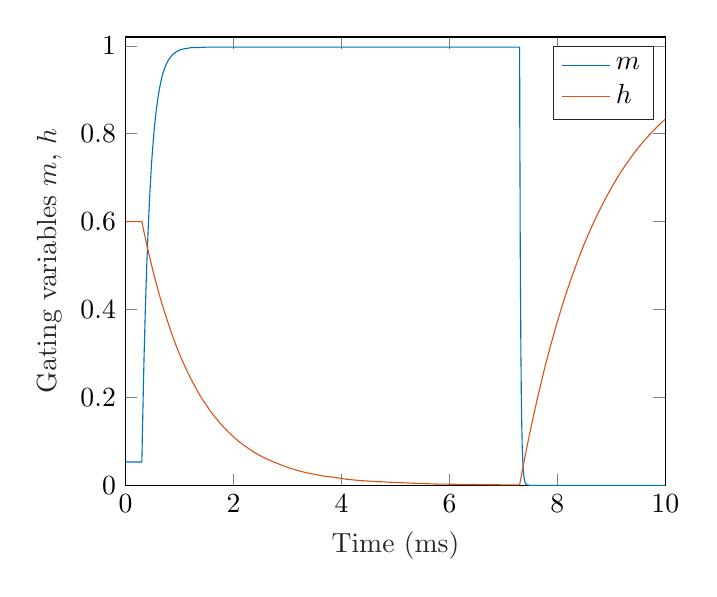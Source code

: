 % This file was created by matlab2tikz.
%
%The latest updates can be retrieved from
%  http://www.mathworks.com/matlabcentral/fileexchange/22022-matlab2tikz-matlab2tikz
%where you can also make suggestions and rate matlab2tikz.
%
\definecolor{mycolor1}{rgb}{0.0,0.447,0.741}%
\definecolor{mycolor2}{rgb}{0.85,0.325,0.098}%
%
\begin{tikzpicture}

\begin{axis}[%
xmin=0,
xmax=10,
xlabel style={font=\color{white!15!black}},
xlabel={Time (ms)},
ymin=0,
ymax=1.02,
ylabel style={font=\color{white!15!black}},
ylabel={Gating variables $m$, $h$},
axis background/.style={fill=white},
legend style={legend cell align=left, align=left, draw=white!15!black}
]
\addplot [color=mycolor1]
  table[row sep=crcr]{%
0	0.053\\
0.3	0.053\\
0.311	0.12\\
0.322	0.183\\
0.332	0.241\\
0.342	0.295\\
0.353	0.345\\
0.363	0.391\\
0.374	0.434\\
0.384	0.474\\
0.395	0.512\\
0.406	0.546\\
0.416	0.578\\
0.427	0.608\\
0.437	0.636\\
0.448	0.662\\
0.459	0.687\\
0.469	0.71\\
0.48	0.731\\
0.491	0.751\\
0.502	0.769\\
0.514	0.786\\
0.525	0.803\\
0.536	0.818\\
0.548	0.832\\
0.56	0.845\\
0.572	0.857\\
0.585	0.869\\
0.597	0.88\\
0.61	0.89\\
0.624	0.9\\
0.637	0.909\\
0.652	0.918\\
0.667	0.926\\
0.682	0.933\\
0.698	0.94\\
0.716	0.946\\
0.733	0.952\\
0.752	0.958\\
0.773	0.963\\
0.794	0.968\\
0.818	0.972\\
0.843	0.976\\
0.871	0.98\\
0.901	0.983\\
0.935	0.986\\
0.974	0.989\\
1.018	0.991\\
1.071	0.993\\
1.135	0.994\\
1.216	0.996\\
1.328	0.996\\
1.506	0.997\\
1.905	0.997\\
6.454	0.997\\
7.301	0.997\\
7.304	0.819\\
7.309	0.672\\
7.312	0.552\\
7.316	0.453\\
7.321	0.372\\
7.324	0.305\\
7.329	0.251\\
7.332	0.206\\
7.337	0.169\\
7.34	0.139\\
7.345	0.114\\
7.348	0.093\\
7.353	0.077\\
7.356	0.063\\
7.361	0.052\\
7.364	0.043\\
7.369	0.035\\
7.373	0.028\\
7.378	0.022\\
7.382	0.018\\
7.387	0.014\\
7.393	0.011\\
7.399	0.008\\
7.405	0.006\\
7.413	0.004\\
7.423	0.002\\
7.436	0.001\\
7.454	0.001\\
7.484	0.0\\
7.571	0.0\\
10	0.0\\
};
\addlegendentry{$m$}

\addplot [color=mycolor2]
  table[row sep=crcr]{%
0	0.6\\
0.301	0.6\\
0.339	0.577\\
0.378	0.555\\
0.416	0.534\\
0.456	0.514\\
0.496	0.493\\
0.537	0.473\\
0.579	0.454\\
0.621	0.435\\
0.664	0.417\\
0.709	0.399\\
0.754	0.382\\
0.799	0.365\\
0.845	0.348\\
0.893	0.332\\
0.942	0.316\\
0.991	0.301\\
1.042	0.286\\
1.094	0.272\\
1.147	0.258\\
1.202	0.244\\
1.258	0.231\\
1.315	0.218\\
1.375	0.205\\
1.436	0.193\\
1.499	0.182\\
1.564	0.17\\
1.631	0.159\\
1.7	0.149\\
1.772	0.138\\
1.845	0.129\\
1.923	0.119\\
2.002	0.11\\
2.086	0.101\\
2.172	0.093\\
2.263	0.085\\
2.357	0.077\\
2.457	0.07\\
2.561	0.063\\
2.671	0.057\\
2.788	0.051\\
2.911	0.045\\
3.042	0.039\\
3.183	0.034\\
3.335	0.029\\
3.498	0.025\\
3.676	0.021\\
3.872	0.018\\
4.087	0.014\\
4.328	0.011\\
4.601	0.009\\
4.917	0.007\\
5.29	0.005\\
5.744	0.003\\
6.325	0.002\\
7.129	0.001\\
7.301	0.001\\
7.346	0.031\\
7.391	0.06\\
7.438	0.088\\
7.484	0.116\\
7.531	0.143\\
7.579	0.17\\
7.627	0.196\\
7.675	0.221\\
7.724	0.246\\
7.774	0.271\\
7.824	0.295\\
7.875	0.318\\
7.928	0.341\\
7.98	0.364\\
8.034	0.386\\
8.088	0.408\\
8.143	0.429\\
8.199	0.45\\
8.256	0.47\\
8.314	0.49\\
8.373	0.51\\
8.433	0.529\\
8.494	0.548\\
8.556	0.566\\
8.62	0.584\\
8.684	0.601\\
8.75	0.618\\
8.818	0.635\\
8.886	0.651\\
8.957	0.667\\
9.029	0.683\\
9.102	0.698\\
9.178	0.713\\
9.255	0.727\\
9.335	0.741\\
9.416	0.755\\
9.5	0.768\\
9.586	0.781\\
9.675	0.793\\
9.765	0.805\\
9.859	0.817\\
9.956	0.828\\
10	0.833\\
};
\addlegendentry{$h$}

\end{axis}
\end{tikzpicture}%
